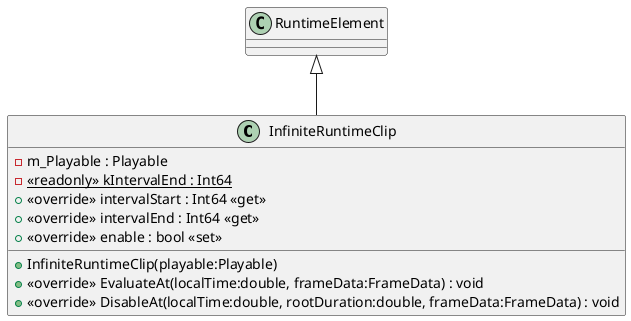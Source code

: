 @startuml
class InfiniteRuntimeClip {
    - m_Playable : Playable
    - {static} <<readonly>> kIntervalEnd : Int64
    + InfiniteRuntimeClip(playable:Playable)
    + <<override>> intervalStart : Int64 <<get>>
    + <<override>> intervalEnd : Int64 <<get>>
    + <<override>> enable : bool <<set>>
    + <<override>> EvaluateAt(localTime:double, frameData:FrameData) : void
    + <<override>> DisableAt(localTime:double, rootDuration:double, frameData:FrameData) : void
}
RuntimeElement <|-- InfiniteRuntimeClip
@enduml
